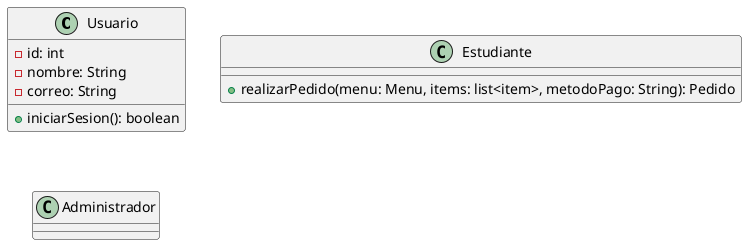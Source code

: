 @startuml casosusocoffeshop

class Usuario {
    - id: int
    - nombre: String
    - correo: String
    + iniciarSesion(): boolean
}

class Estudiante {
    + realizarPedido(menu: Menu, items: list<item>, metodoPago: String): Pedido
     
}

class Administrador {}
@enduml